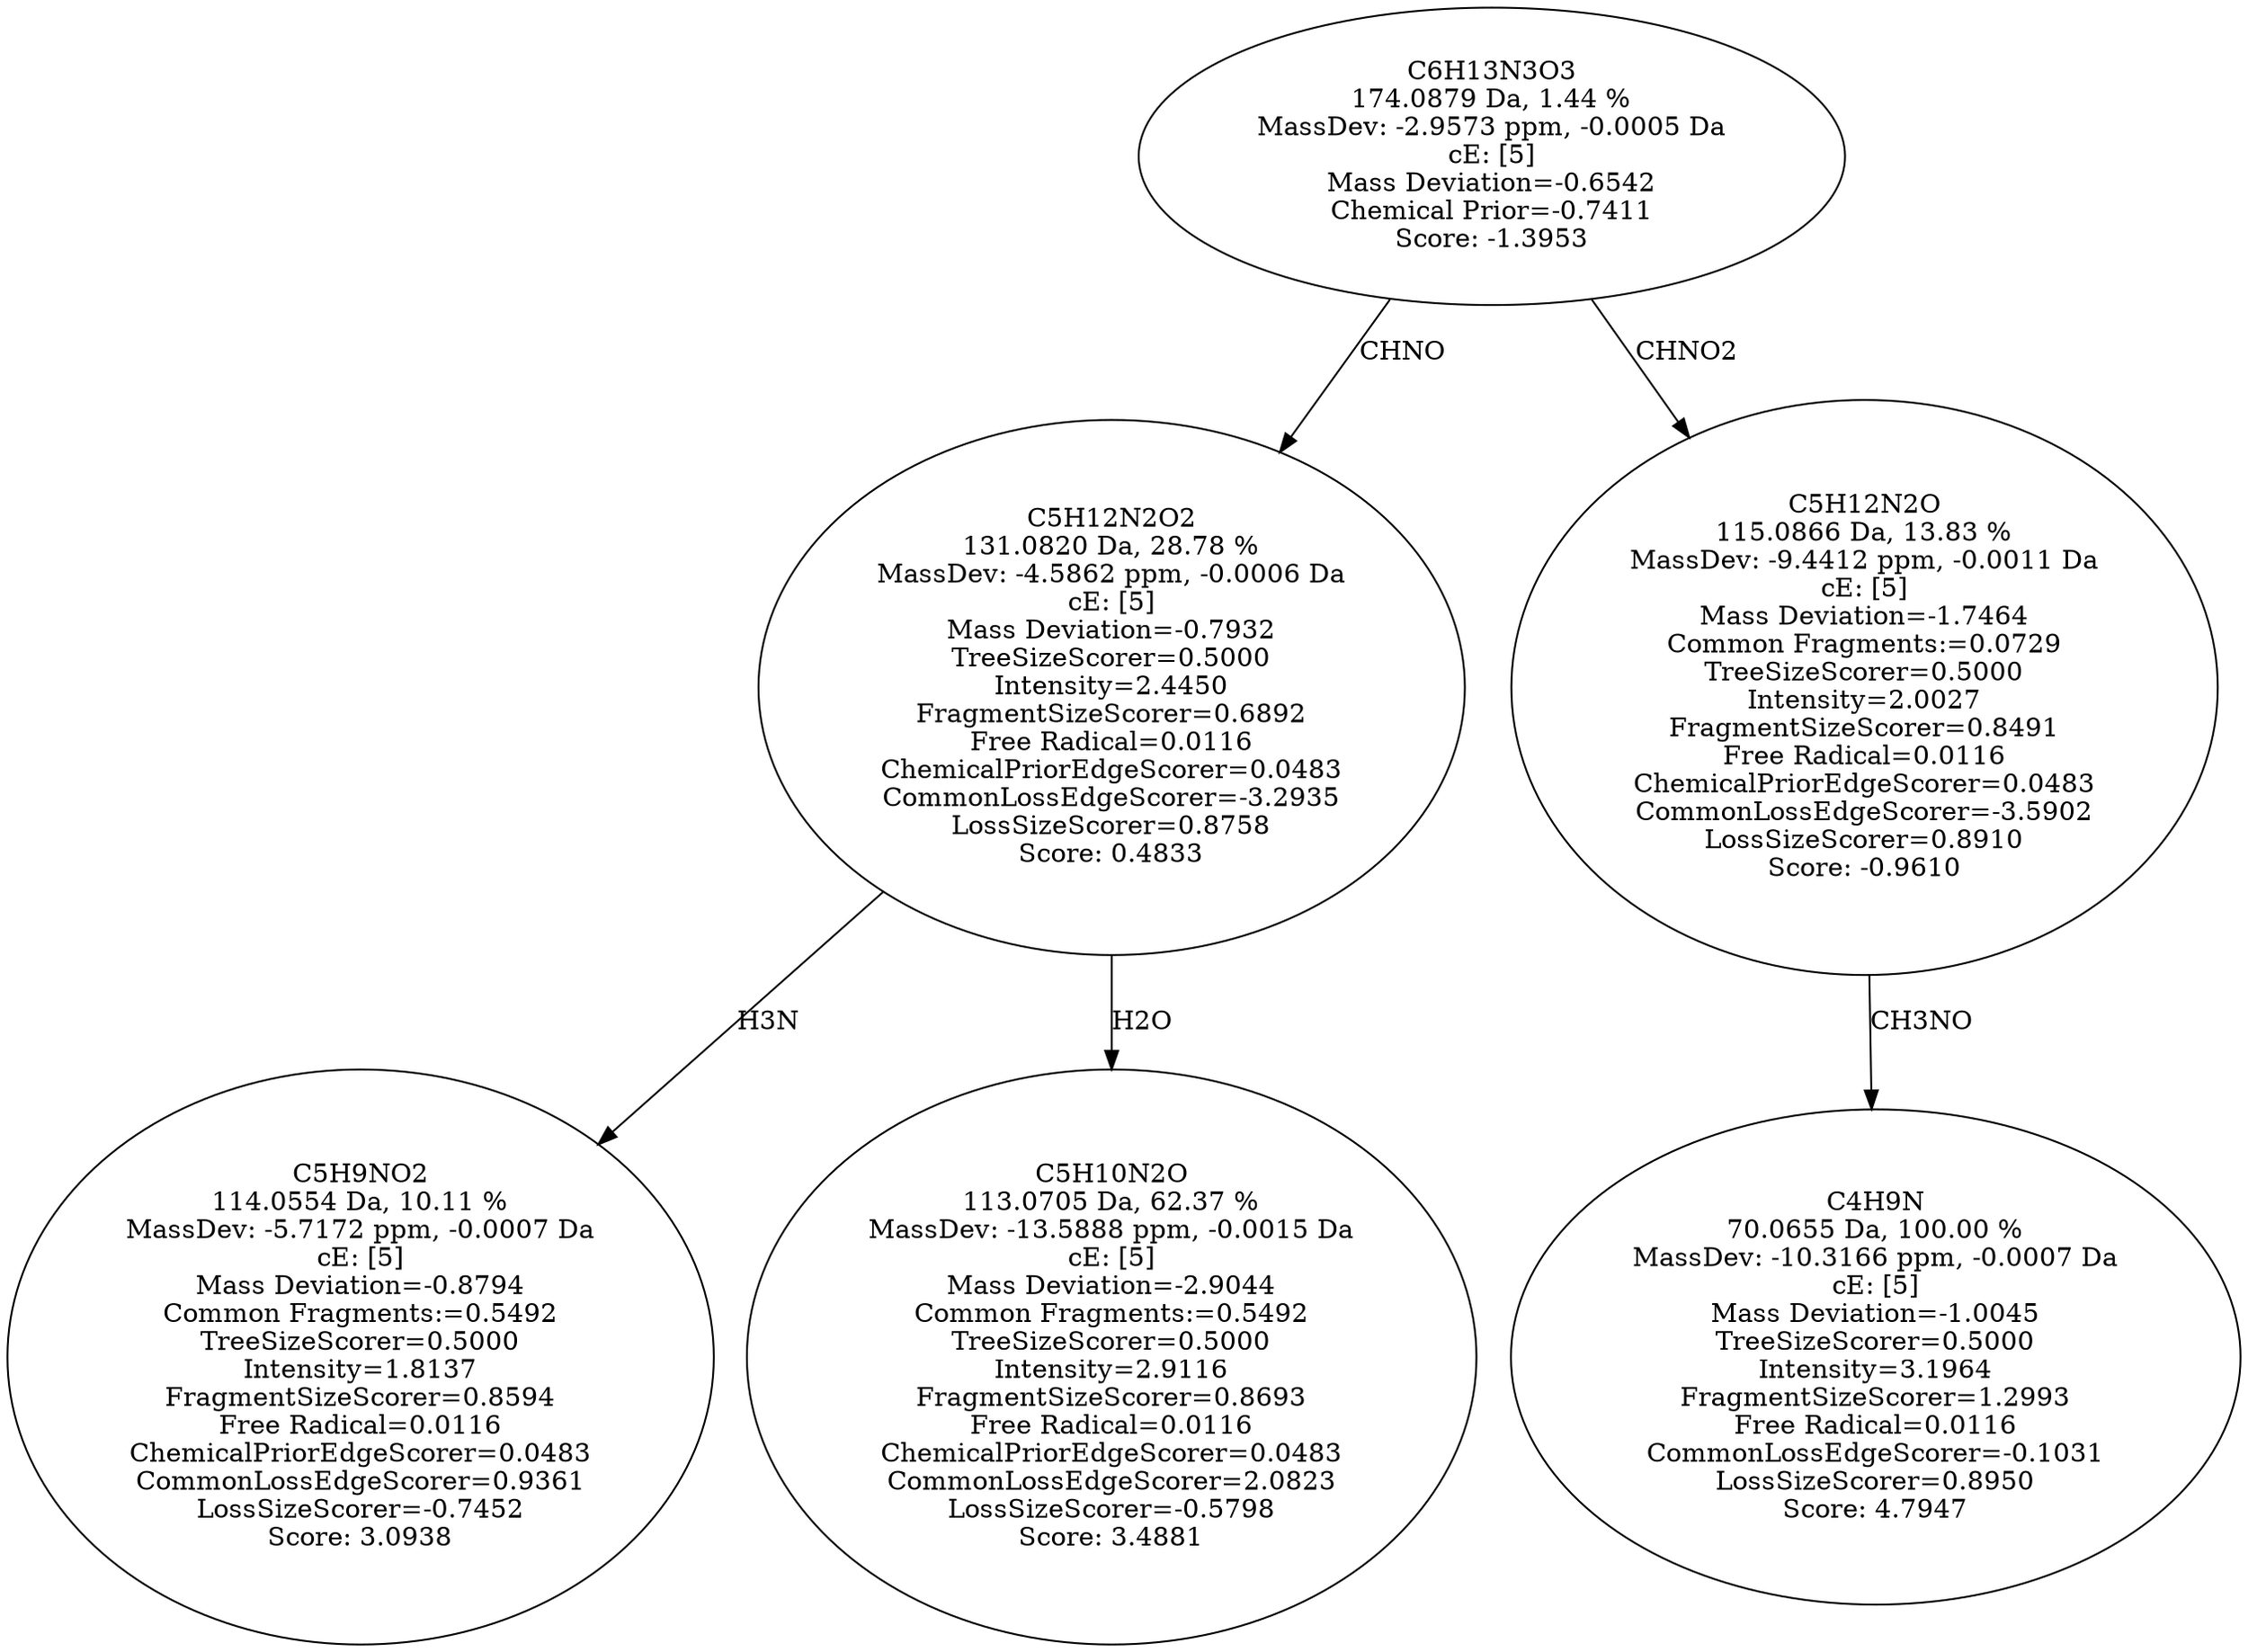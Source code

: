 strict digraph {
v1 [label="C5H9NO2\n114.0554 Da, 10.11 %\nMassDev: -5.7172 ppm, -0.0007 Da\ncE: [5]\nMass Deviation=-0.8794\nCommon Fragments:=0.5492\nTreeSizeScorer=0.5000\nIntensity=1.8137\nFragmentSizeScorer=0.8594\nFree Radical=0.0116\nChemicalPriorEdgeScorer=0.0483\nCommonLossEdgeScorer=0.9361\nLossSizeScorer=-0.7452\nScore: 3.0938"];
v2 [label="C5H10N2O\n113.0705 Da, 62.37 %\nMassDev: -13.5888 ppm, -0.0015 Da\ncE: [5]\nMass Deviation=-2.9044\nCommon Fragments:=0.5492\nTreeSizeScorer=0.5000\nIntensity=2.9116\nFragmentSizeScorer=0.8693\nFree Radical=0.0116\nChemicalPriorEdgeScorer=0.0483\nCommonLossEdgeScorer=2.0823\nLossSizeScorer=-0.5798\nScore: 3.4881"];
v3 [label="C5H12N2O2\n131.0820 Da, 28.78 %\nMassDev: -4.5862 ppm, -0.0006 Da\ncE: [5]\nMass Deviation=-0.7932\nTreeSizeScorer=0.5000\nIntensity=2.4450\nFragmentSizeScorer=0.6892\nFree Radical=0.0116\nChemicalPriorEdgeScorer=0.0483\nCommonLossEdgeScorer=-3.2935\nLossSizeScorer=0.8758\nScore: 0.4833"];
v4 [label="C4H9N\n70.0655 Da, 100.00 %\nMassDev: -10.3166 ppm, -0.0007 Da\ncE: [5]\nMass Deviation=-1.0045\nTreeSizeScorer=0.5000\nIntensity=3.1964\nFragmentSizeScorer=1.2993\nFree Radical=0.0116\nCommonLossEdgeScorer=-0.1031\nLossSizeScorer=0.8950\nScore: 4.7947"];
v5 [label="C5H12N2O\n115.0866 Da, 13.83 %\nMassDev: -9.4412 ppm, -0.0011 Da\ncE: [5]\nMass Deviation=-1.7464\nCommon Fragments:=0.0729\nTreeSizeScorer=0.5000\nIntensity=2.0027\nFragmentSizeScorer=0.8491\nFree Radical=0.0116\nChemicalPriorEdgeScorer=0.0483\nCommonLossEdgeScorer=-3.5902\nLossSizeScorer=0.8910\nScore: -0.9610"];
v6 [label="C6H13N3O3\n174.0879 Da, 1.44 %\nMassDev: -2.9573 ppm, -0.0005 Da\ncE: [5]\nMass Deviation=-0.6542\nChemical Prior=-0.7411\nScore: -1.3953"];
v3 -> v1 [label="H3N"];
v3 -> v2 [label="H2O"];
v6 -> v3 [label="CHNO"];
v5 -> v4 [label="CH3NO"];
v6 -> v5 [label="CHNO2"];
}
